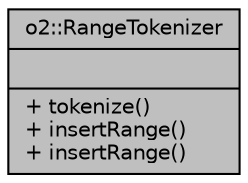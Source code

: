 digraph "o2::RangeTokenizer"
{
 // INTERACTIVE_SVG=YES
  bgcolor="transparent";
  edge [fontname="Helvetica",fontsize="10",labelfontname="Helvetica",labelfontsize="10"];
  node [fontname="Helvetica",fontsize="10",shape=record];
  Node1 [label="{o2::RangeTokenizer\n||+ tokenize()\l+ insertRange()\l+ insertRange()\l}",height=0.2,width=0.4,color="black", fillcolor="grey75", style="filled" fontcolor="black"];
}
